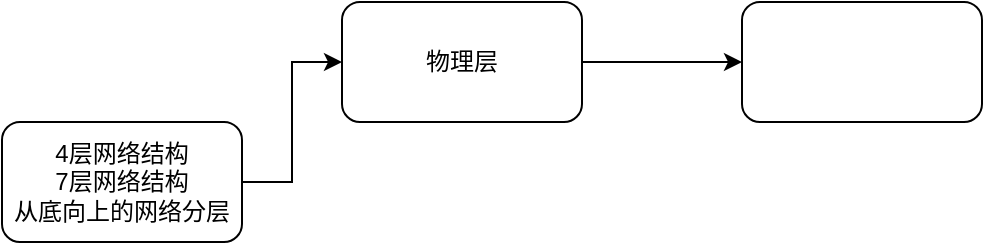 <mxfile version="14.4.3" type="github">
  <diagram id="bMwFym-hlDFemxBoZi8h" name="Page-1">
    <mxGraphModel dx="1422" dy="794" grid="1" gridSize="10" guides="1" tooltips="1" connect="1" arrows="1" fold="1" page="1" pageScale="1" pageWidth="827" pageHeight="1169" math="0" shadow="0">
      <root>
        <mxCell id="0" />
        <mxCell id="1" parent="0" />
        <mxCell id="GZBw23n20FDLDAzGsvCB-3" style="edgeStyle=orthogonalEdgeStyle;rounded=0;orthogonalLoop=1;jettySize=auto;html=1;" edge="1" parent="1" source="GZBw23n20FDLDAzGsvCB-1" target="GZBw23n20FDLDAzGsvCB-2">
          <mxGeometry relative="1" as="geometry" />
        </mxCell>
        <mxCell id="GZBw23n20FDLDAzGsvCB-1" value="4层网络结构&lt;br&gt;7层网络结构&lt;br&gt;从底向上的网络分层" style="rounded=1;whiteSpace=wrap;html=1;" vertex="1" parent="1">
          <mxGeometry x="20" y="140" width="120" height="60" as="geometry" />
        </mxCell>
        <mxCell id="GZBw23n20FDLDAzGsvCB-5" value="" style="edgeStyle=orthogonalEdgeStyle;rounded=0;orthogonalLoop=1;jettySize=auto;html=1;" edge="1" parent="1" source="GZBw23n20FDLDAzGsvCB-2" target="GZBw23n20FDLDAzGsvCB-4">
          <mxGeometry relative="1" as="geometry" />
        </mxCell>
        <mxCell id="GZBw23n20FDLDAzGsvCB-2" value="物理层" style="rounded=1;whiteSpace=wrap;html=1;" vertex="1" parent="1">
          <mxGeometry x="190" y="80" width="120" height="60" as="geometry" />
        </mxCell>
        <mxCell id="GZBw23n20FDLDAzGsvCB-4" value="" style="rounded=1;whiteSpace=wrap;html=1;" vertex="1" parent="1">
          <mxGeometry x="390" y="80" width="120" height="60" as="geometry" />
        </mxCell>
      </root>
    </mxGraphModel>
  </diagram>
</mxfile>
